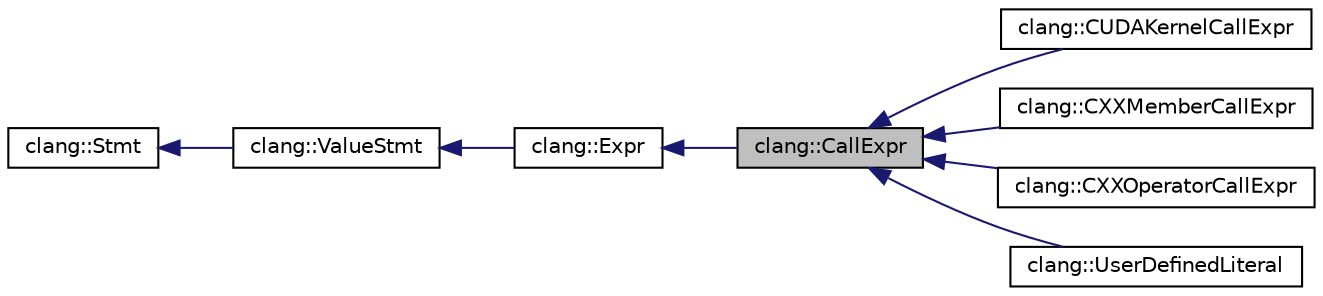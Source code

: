 digraph "clang::CallExpr"
{
 // LATEX_PDF_SIZE
  bgcolor="transparent";
  edge [fontname="Helvetica",fontsize="10",labelfontname="Helvetica",labelfontsize="10"];
  node [fontname="Helvetica",fontsize="10",shape=record];
  rankdir="LR";
  Node1 [label="clang::CallExpr",height=0.2,width=0.4,color="black", fillcolor="grey75", style="filled", fontcolor="black",tooltip="CallExpr - Represents a function call (C99 6.5.2.2, C++ [expr.call])."];
  Node2 -> Node1 [dir="back",color="midnightblue",fontsize="10",style="solid",fontname="Helvetica"];
  Node2 [label="clang::Expr",height=0.2,width=0.4,color="black",URL="$classclang_1_1Expr.html",tooltip="This represents one expression."];
  Node3 -> Node2 [dir="back",color="midnightblue",fontsize="10",style="solid",fontname="Helvetica"];
  Node3 [label="clang::ValueStmt",height=0.2,width=0.4,color="black",URL="$classclang_1_1ValueStmt.html",tooltip="Represents a statement that could possibly have a value and type."];
  Node4 -> Node3 [dir="back",color="midnightblue",fontsize="10",style="solid",fontname="Helvetica"];
  Node4 [label="clang::Stmt",height=0.2,width=0.4,color="black",URL="$classclang_1_1Stmt.html",tooltip="Stmt - This represents one statement."];
  Node1 -> Node5 [dir="back",color="midnightblue",fontsize="10",style="solid",fontname="Helvetica"];
  Node5 [label="clang::CUDAKernelCallExpr",height=0.2,width=0.4,color="black",URL="$classclang_1_1CUDAKernelCallExpr.html",tooltip="Represents a call to a CUDA kernel function."];
  Node1 -> Node6 [dir="back",color="midnightblue",fontsize="10",style="solid",fontname="Helvetica"];
  Node6 [label="clang::CXXMemberCallExpr",height=0.2,width=0.4,color="black",URL="$classclang_1_1CXXMemberCallExpr.html",tooltip="Represents a call to a member function that may be written either with member call syntax (e...."];
  Node1 -> Node7 [dir="back",color="midnightblue",fontsize="10",style="solid",fontname="Helvetica"];
  Node7 [label="clang::CXXOperatorCallExpr",height=0.2,width=0.4,color="black",URL="$classclang_1_1CXXOperatorCallExpr.html",tooltip="A call to an overloaded operator written using operator syntax."];
  Node1 -> Node8 [dir="back",color="midnightblue",fontsize="10",style="solid",fontname="Helvetica"];
  Node8 [label="clang::UserDefinedLiteral",height=0.2,width=0.4,color="black",URL="$classclang_1_1UserDefinedLiteral.html",tooltip="A call to a literal operator (C++11 [over.literal]) written as a user-defined literal (C++11 [lit...."];
}
